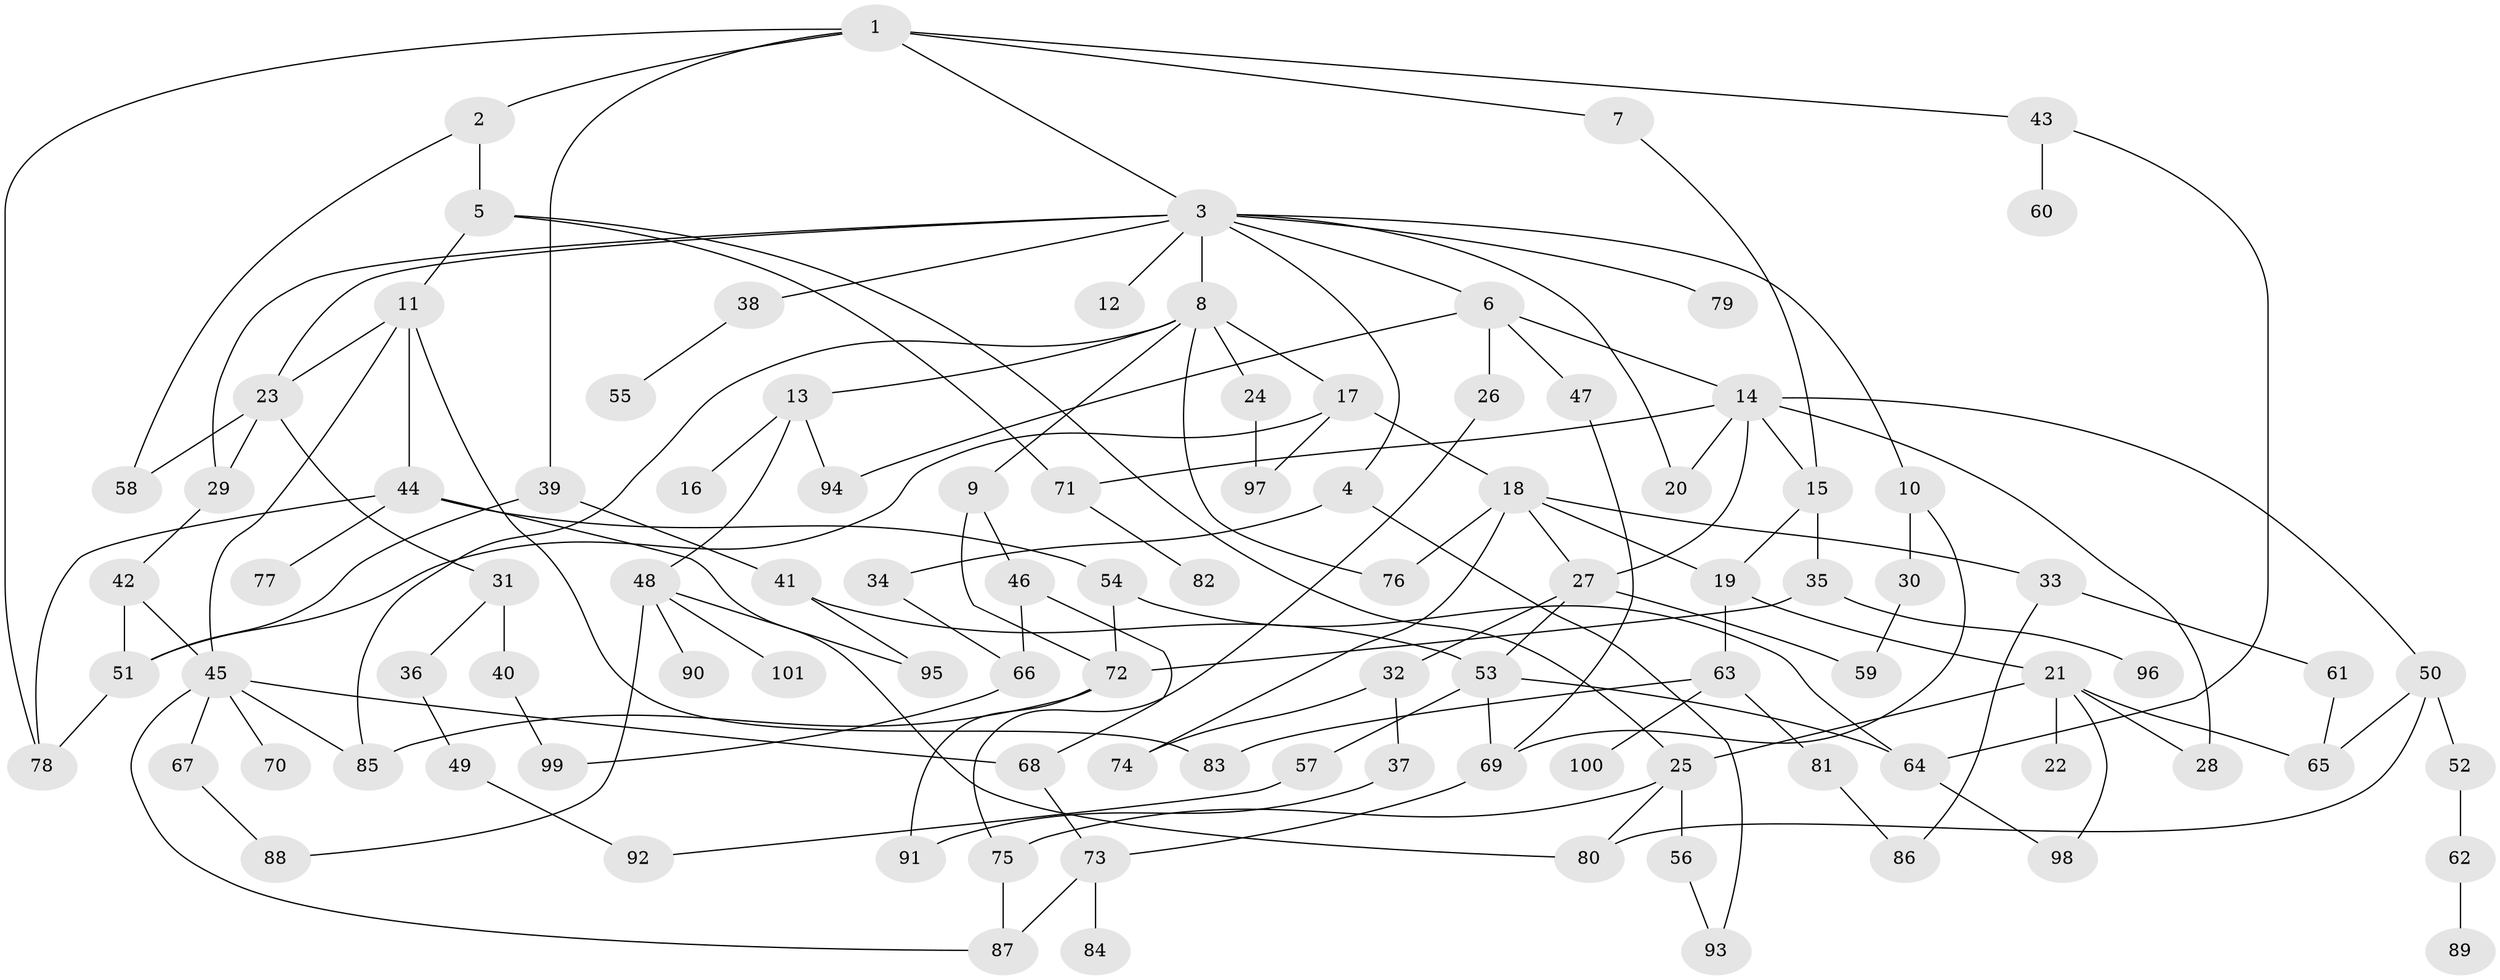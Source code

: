 // Generated by graph-tools (version 1.1) at 2025/34/03/09/25 02:34:16]
// undirected, 101 vertices, 148 edges
graph export_dot {
graph [start="1"]
  node [color=gray90,style=filled];
  1;
  2;
  3;
  4;
  5;
  6;
  7;
  8;
  9;
  10;
  11;
  12;
  13;
  14;
  15;
  16;
  17;
  18;
  19;
  20;
  21;
  22;
  23;
  24;
  25;
  26;
  27;
  28;
  29;
  30;
  31;
  32;
  33;
  34;
  35;
  36;
  37;
  38;
  39;
  40;
  41;
  42;
  43;
  44;
  45;
  46;
  47;
  48;
  49;
  50;
  51;
  52;
  53;
  54;
  55;
  56;
  57;
  58;
  59;
  60;
  61;
  62;
  63;
  64;
  65;
  66;
  67;
  68;
  69;
  70;
  71;
  72;
  73;
  74;
  75;
  76;
  77;
  78;
  79;
  80;
  81;
  82;
  83;
  84;
  85;
  86;
  87;
  88;
  89;
  90;
  91;
  92;
  93;
  94;
  95;
  96;
  97;
  98;
  99;
  100;
  101;
  1 -- 2;
  1 -- 3;
  1 -- 7;
  1 -- 39;
  1 -- 43;
  1 -- 78;
  2 -- 5;
  2 -- 58;
  3 -- 4;
  3 -- 6;
  3 -- 8;
  3 -- 10;
  3 -- 12;
  3 -- 20;
  3 -- 23;
  3 -- 29;
  3 -- 38;
  3 -- 79;
  4 -- 34;
  4 -- 93;
  5 -- 11;
  5 -- 71;
  5 -- 25;
  6 -- 14;
  6 -- 26;
  6 -- 47;
  6 -- 94;
  7 -- 15;
  8 -- 9;
  8 -- 13;
  8 -- 17;
  8 -- 24;
  8 -- 85;
  8 -- 76;
  9 -- 46;
  9 -- 72;
  10 -- 30;
  10 -- 69;
  11 -- 44;
  11 -- 45;
  11 -- 23;
  11 -- 83;
  13 -- 16;
  13 -- 48;
  13 -- 94;
  14 -- 27;
  14 -- 50;
  14 -- 71;
  14 -- 28;
  14 -- 15;
  14 -- 20;
  15 -- 35;
  15 -- 19;
  17 -- 18;
  17 -- 51;
  17 -- 97;
  18 -- 19;
  18 -- 33;
  18 -- 74;
  18 -- 76;
  18 -- 27;
  19 -- 21;
  19 -- 63;
  21 -- 22;
  21 -- 25;
  21 -- 28;
  21 -- 98;
  21 -- 65;
  23 -- 31;
  23 -- 58;
  23 -- 29;
  24 -- 97;
  25 -- 56;
  25 -- 75;
  25 -- 80;
  26 -- 75;
  27 -- 32;
  27 -- 53;
  27 -- 59;
  29 -- 42;
  30 -- 59;
  31 -- 36;
  31 -- 40;
  32 -- 37;
  32 -- 74;
  33 -- 61;
  33 -- 86;
  34 -- 66;
  35 -- 96;
  35 -- 72;
  36 -- 49;
  37 -- 91;
  38 -- 55;
  39 -- 41;
  39 -- 51;
  40 -- 99;
  41 -- 95;
  41 -- 53;
  42 -- 45;
  42 -- 51;
  43 -- 60;
  43 -- 64;
  44 -- 54;
  44 -- 77;
  44 -- 78;
  44 -- 80;
  45 -- 67;
  45 -- 70;
  45 -- 87;
  45 -- 68;
  45 -- 85;
  46 -- 68;
  46 -- 66;
  47 -- 69;
  48 -- 90;
  48 -- 95;
  48 -- 101;
  48 -- 88;
  49 -- 92;
  50 -- 52;
  50 -- 65;
  50 -- 80;
  51 -- 78;
  52 -- 62;
  53 -- 57;
  53 -- 64;
  53 -- 69;
  54 -- 72;
  54 -- 64;
  56 -- 93;
  57 -- 92;
  61 -- 65;
  62 -- 89;
  63 -- 81;
  63 -- 83;
  63 -- 100;
  64 -- 98;
  66 -- 99;
  67 -- 88;
  68 -- 73;
  69 -- 73;
  71 -- 82;
  72 -- 85;
  72 -- 91;
  73 -- 84;
  73 -- 87;
  75 -- 87;
  81 -- 86;
}
